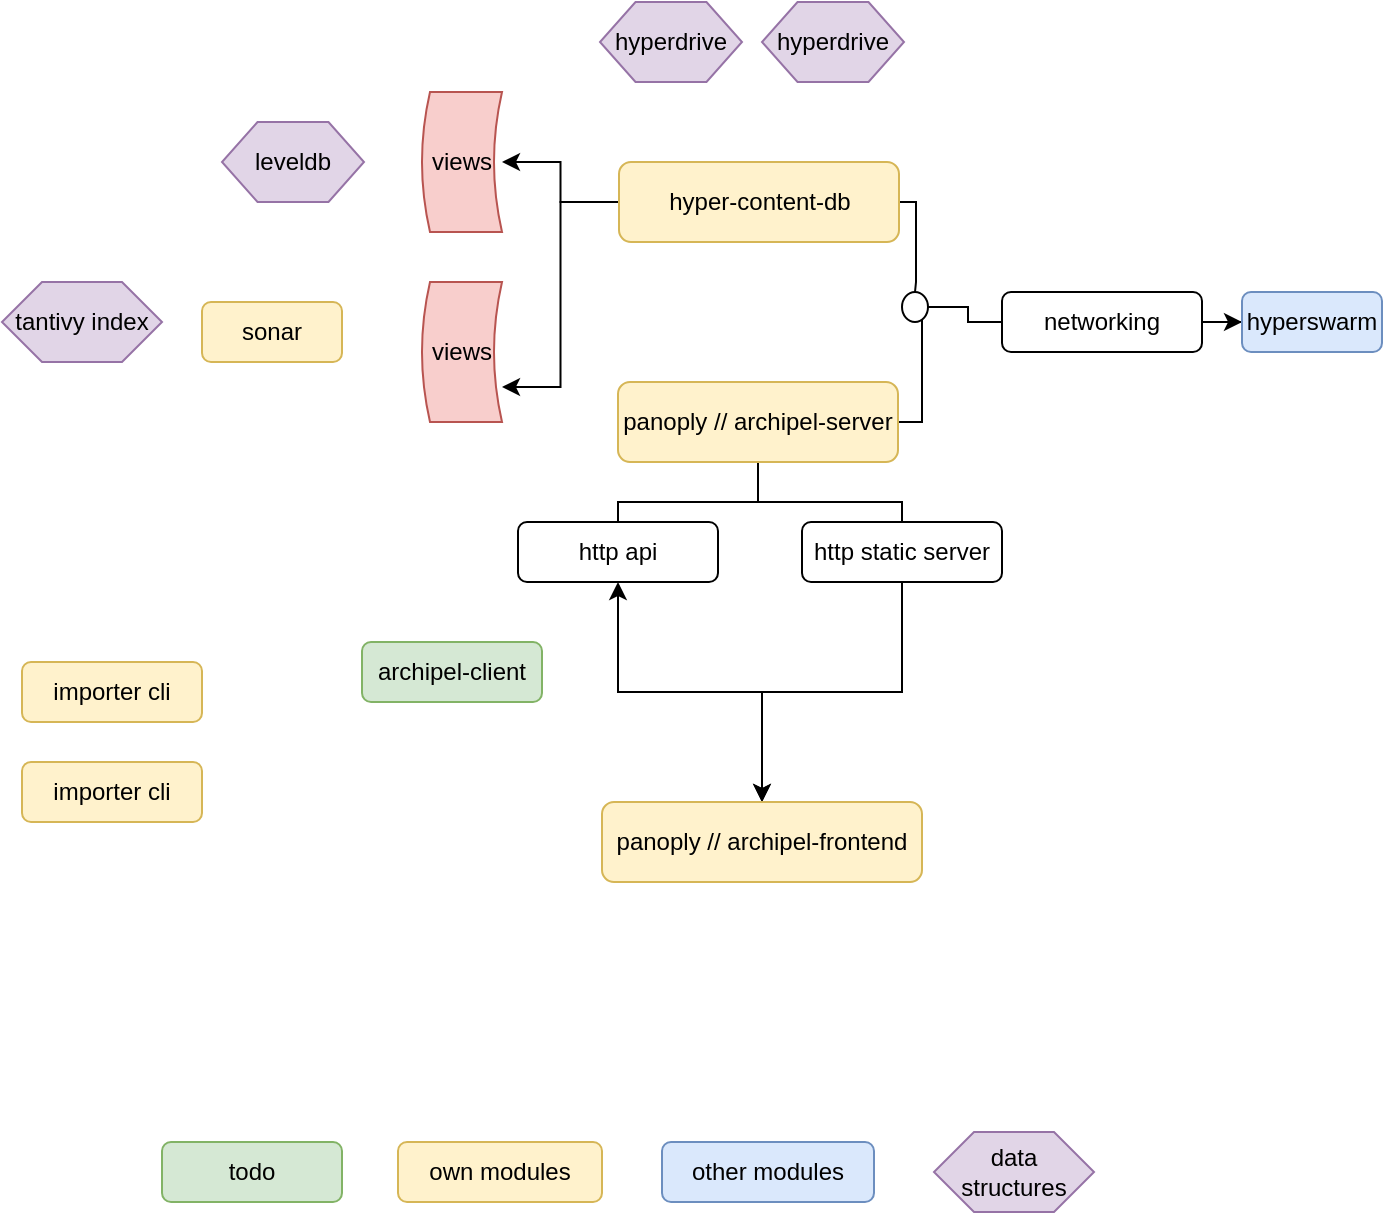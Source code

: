 <mxfile version="12.1.0" type="device" pages="3"><diagram id="LyZIkVX2aOX9mHSbe0mz" name="stack overview"><mxGraphModel dx="1897" dy="947" grid="1" gridSize="10" guides="1" tooltips="1" connect="1" arrows="1" fold="1" page="1" pageScale="1" pageWidth="827" pageHeight="1169" math="0" shadow="0"><root><mxCell id="0"/><mxCell id="1" parent="0"/><mxCell id="BrRFW0T1MFmaTLkrv0Lz-4" value="sonar" style="rounded=1;whiteSpace=wrap;html=1;fillColor=#fff2cc;strokeColor=#d6b656;" parent="1" vertex="1"><mxGeometry x="170" y="290" width="70" height="30" as="geometry"/></mxCell><mxCell id="BrRFW0T1MFmaTLkrv0Lz-18" style="edgeStyle=orthogonalEdgeStyle;rounded=0;orthogonalLoop=1;jettySize=auto;html=1;" parent="1" source="BrRFW0T1MFmaTLkrv0Lz-5" target="BrRFW0T1MFmaTLkrv0Lz-12" edge="1"><mxGeometry relative="1" as="geometry"/></mxCell><mxCell id="BrRFW0T1MFmaTLkrv0Lz-19" style="edgeStyle=orthogonalEdgeStyle;rounded=0;orthogonalLoop=1;jettySize=auto;html=1;entryX=1;entryY=0.75;entryDx=0;entryDy=0;" parent="1" source="BrRFW0T1MFmaTLkrv0Lz-5" target="BrRFW0T1MFmaTLkrv0Lz-15" edge="1"><mxGeometry relative="1" as="geometry"/></mxCell><mxCell id="BrRFW0T1MFmaTLkrv0Lz-25" style="edgeStyle=orthogonalEdgeStyle;rounded=0;orthogonalLoop=1;jettySize=auto;html=1;entryX=0.5;entryY=0;entryDx=0;entryDy=0;endArrow=none;endFill=0;" parent="1" source="BrRFW0T1MFmaTLkrv0Lz-5" target="BrRFW0T1MFmaTLkrv0Lz-23" edge="1"><mxGeometry relative="1" as="geometry"><Array as="points"><mxPoint x="527" y="240"/><mxPoint x="527" y="280"/></Array></mxGeometry></mxCell><mxCell id="BrRFW0T1MFmaTLkrv0Lz-5" value="hyper-content-db" style="rounded=1;whiteSpace=wrap;html=1;fillColor=#fff2cc;strokeColor=#d6b656;" parent="1" vertex="1"><mxGeometry x="378.5" y="220" width="140" height="40" as="geometry"/></mxCell><mxCell id="BrRFW0T1MFmaTLkrv0Lz-12" value="views" style="shape=dataStorage;whiteSpace=wrap;html=1;fillColor=#f8cecc;strokeColor=#b85450;" parent="1" vertex="1"><mxGeometry x="280" y="185" width="40" height="70" as="geometry"/></mxCell><mxCell id="BrRFW0T1MFmaTLkrv0Lz-24" style="edgeStyle=orthogonalEdgeStyle;rounded=0;orthogonalLoop=1;jettySize=auto;html=1;entryX=0;entryY=0.5;entryDx=0;entryDy=0;endArrow=none;endFill=0;" parent="1" source="BrRFW0T1MFmaTLkrv0Lz-13" target="BrRFW0T1MFmaTLkrv0Lz-23" edge="1"><mxGeometry relative="1" as="geometry"><Array as="points"><mxPoint x="530" y="350"/><mxPoint x="530" y="293"/></Array></mxGeometry></mxCell><mxCell id="BrRFW0T1MFmaTLkrv0Lz-35" style="edgeStyle=orthogonalEdgeStyle;rounded=0;orthogonalLoop=1;jettySize=auto;html=1;endArrow=none;endFill=0;" parent="1" source="BrRFW0T1MFmaTLkrv0Lz-13" target="BrRFW0T1MFmaTLkrv0Lz-31" edge="1"><mxGeometry relative="1" as="geometry"/></mxCell><mxCell id="BrRFW0T1MFmaTLkrv0Lz-37" style="edgeStyle=orthogonalEdgeStyle;rounded=0;orthogonalLoop=1;jettySize=auto;html=1;endArrow=none;endFill=0;" parent="1" source="BrRFW0T1MFmaTLkrv0Lz-13" target="BrRFW0T1MFmaTLkrv0Lz-30" edge="1"><mxGeometry relative="1" as="geometry"/></mxCell><mxCell id="BrRFW0T1MFmaTLkrv0Lz-13" value="panoply // archipel-server" style="rounded=1;whiteSpace=wrap;html=1;fillColor=#fff2cc;strokeColor=#d6b656;" parent="1" vertex="1"><mxGeometry x="378" y="330" width="140" height="40" as="geometry"/></mxCell><mxCell id="BrRFW0T1MFmaTLkrv0Lz-15" value="views" style="shape=dataStorage;whiteSpace=wrap;html=1;fillColor=#f8cecc;strokeColor=#b85450;" parent="1" vertex="1"><mxGeometry x="280" y="280" width="40" height="70" as="geometry"/></mxCell><mxCell id="BrRFW0T1MFmaTLkrv0Lz-28" style="edgeStyle=orthogonalEdgeStyle;rounded=0;orthogonalLoop=1;jettySize=auto;html=1;" parent="1" source="BrRFW0T1MFmaTLkrv0Lz-20" target="BrRFW0T1MFmaTLkrv0Lz-21" edge="1"><mxGeometry relative="1" as="geometry"/></mxCell><mxCell id="BrRFW0T1MFmaTLkrv0Lz-20" value="networking" style="rounded=1;whiteSpace=wrap;html=1;" parent="1" vertex="1"><mxGeometry x="570" y="285" width="100" height="30" as="geometry"/></mxCell><mxCell id="BrRFW0T1MFmaTLkrv0Lz-21" value="hyperswarm" style="rounded=1;whiteSpace=wrap;html=1;fillColor=#dae8fc;strokeColor=#6c8ebf;" parent="1" vertex="1"><mxGeometry x="690" y="285" width="70" height="30" as="geometry"/></mxCell><mxCell id="BrRFW0T1MFmaTLkrv0Lz-26" style="edgeStyle=orthogonalEdgeStyle;rounded=0;orthogonalLoop=1;jettySize=auto;html=1;entryX=0;entryY=0.5;entryDx=0;entryDy=0;endArrow=none;endFill=0;" parent="1" source="BrRFW0T1MFmaTLkrv0Lz-23" target="BrRFW0T1MFmaTLkrv0Lz-20" edge="1"><mxGeometry relative="1" as="geometry"/></mxCell><mxCell id="BrRFW0T1MFmaTLkrv0Lz-23" value="" style="ellipse;whiteSpace=wrap;html=1;" parent="1" vertex="1"><mxGeometry x="520" y="285" width="13" height="15" as="geometry"/></mxCell><mxCell id="BrRFW0T1MFmaTLkrv0Lz-38" value="" style="edgeStyle=orthogonalEdgeStyle;rounded=0;orthogonalLoop=1;jettySize=auto;html=1;endArrow=classic;endFill=1;startArrow=classic;startFill=1;" parent="1" source="BrRFW0T1MFmaTLkrv0Lz-30" target="BrRFW0T1MFmaTLkrv0Lz-32" edge="1"><mxGeometry relative="1" as="geometry"/></mxCell><mxCell id="BrRFW0T1MFmaTLkrv0Lz-30" value="http api" style="rounded=1;whiteSpace=wrap;html=1;" parent="1" vertex="1"><mxGeometry x="328" y="400" width="100" height="30" as="geometry"/></mxCell><mxCell id="BrRFW0T1MFmaTLkrv0Lz-39" style="edgeStyle=orthogonalEdgeStyle;rounded=0;orthogonalLoop=1;jettySize=auto;html=1;startArrow=none;startFill=0;endArrow=classic;endFill=1;" parent="1" source="BrRFW0T1MFmaTLkrv0Lz-31" target="BrRFW0T1MFmaTLkrv0Lz-32" edge="1"><mxGeometry relative="1" as="geometry"/></mxCell><mxCell id="BrRFW0T1MFmaTLkrv0Lz-31" value="http static server" style="rounded=1;whiteSpace=wrap;html=1;" parent="1" vertex="1"><mxGeometry x="470" y="400" width="100" height="30" as="geometry"/></mxCell><mxCell id="BrRFW0T1MFmaTLkrv0Lz-32" value="panoply // archipel-frontend" style="rounded=1;whiteSpace=wrap;html=1;fillColor=#fff2cc;strokeColor=#d6b656;" parent="1" vertex="1"><mxGeometry x="370" y="540" width="160" height="40" as="geometry"/></mxCell><mxCell id="BrRFW0T1MFmaTLkrv0Lz-40" value="importer cli" style="rounded=1;whiteSpace=wrap;html=1;fillColor=#fff2cc;strokeColor=#d6b656;" parent="1" vertex="1"><mxGeometry x="80" y="470" width="90" height="30" as="geometry"/></mxCell><mxCell id="BrRFW0T1MFmaTLkrv0Lz-41" value="importer cli" style="rounded=1;whiteSpace=wrap;html=1;fillColor=#fff2cc;strokeColor=#d6b656;" parent="1" vertex="1"><mxGeometry x="80" y="520" width="90" height="30" as="geometry"/></mxCell><mxCell id="BrRFW0T1MFmaTLkrv0Lz-42" value="archipel-client" style="rounded=1;whiteSpace=wrap;html=1;fillColor=#d5e8d4;strokeColor=#82b366;" parent="1" vertex="1"><mxGeometry x="250" y="460" width="90" height="30" as="geometry"/></mxCell><mxCell id="BrRFW0T1MFmaTLkrv0Lz-43" value="todo" style="rounded=1;whiteSpace=wrap;html=1;fillColor=#d5e8d4;strokeColor=#82b366;" parent="1" vertex="1"><mxGeometry x="150" y="710" width="90" height="30" as="geometry"/></mxCell><mxCell id="BrRFW0T1MFmaTLkrv0Lz-44" value="own modules" style="rounded=1;whiteSpace=wrap;html=1;fillColor=#fff2cc;strokeColor=#d6b656;" parent="1" vertex="1"><mxGeometry x="268" y="710" width="102" height="30" as="geometry"/></mxCell><mxCell id="BrRFW0T1MFmaTLkrv0Lz-46" value="hyperdrive" style="shape=hexagon;perimeter=hexagonPerimeter2;whiteSpace=wrap;html=1;fillColor=#e1d5e7;strokeColor=#9673a6;" parent="1" vertex="1"><mxGeometry x="369" y="140" width="71" height="40" as="geometry"/></mxCell><mxCell id="BrRFW0T1MFmaTLkrv0Lz-48" value="hyperdrive" style="shape=hexagon;perimeter=hexagonPerimeter2;whiteSpace=wrap;html=1;fillColor=#e1d5e7;strokeColor=#9673a6;" parent="1" vertex="1"><mxGeometry x="450" y="140" width="71" height="40" as="geometry"/></mxCell><mxCell id="BrRFW0T1MFmaTLkrv0Lz-49" value="leveldb" style="shape=hexagon;perimeter=hexagonPerimeter2;whiteSpace=wrap;html=1;fillColor=#e1d5e7;strokeColor=#9673a6;" parent="1" vertex="1"><mxGeometry x="180" y="200" width="71" height="40" as="geometry"/></mxCell><mxCell id="BrRFW0T1MFmaTLkrv0Lz-50" value="tantivy index" style="shape=hexagon;perimeter=hexagonPerimeter2;whiteSpace=wrap;html=1;fillColor=#e1d5e7;strokeColor=#9673a6;" parent="1" vertex="1"><mxGeometry x="70" y="280" width="80" height="40" as="geometry"/></mxCell><mxCell id="BrRFW0T1MFmaTLkrv0Lz-51" value="data structures" style="shape=hexagon;perimeter=hexagonPerimeter2;whiteSpace=wrap;html=1;fillColor=#e1d5e7;strokeColor=#9673a6;" parent="1" vertex="1"><mxGeometry x="536" y="705" width="80" height="40" as="geometry"/></mxCell><mxCell id="BrRFW0T1MFmaTLkrv0Lz-52" value="other modules" style="rounded=1;whiteSpace=wrap;html=1;fillColor=#dae8fc;strokeColor=#6c8ebf;" parent="1" vertex="1"><mxGeometry x="400" y="710" width="106" height="30" as="geometry"/></mxCell></root></mxGraphModel></diagram><diagram id="cnA5syuYo0d1uhU0JSar" name="bots"><mxGraphModel dx="1897" dy="1010" grid="1" gridSize="10" guides="1" tooltips="1" connect="1" arrows="1" fold="1" page="1" pageScale="1" pageWidth="827" pageHeight="1169" math="0" shadow="0"><root><mxCell id="BJcOlARVHZpzZAdNJk6J-0"/><mxCell id="BJcOlARVHZpzZAdNJk6J-1" parent="BJcOlARVHZpzZAdNJk6J-0"/><mxCell id="QC97Cmk_uKGFO3M2MT5K-0" value="hyperdrive&lt;br&gt;&lt;font color=&quot;#ff3399&quot;&gt;c6&lt;/font&gt;" style="shape=hexagon;perimeter=hexagonPerimeter2;whiteSpace=wrap;html=1;fillColor=#e1d5e7;strokeColor=#9673a6;" parent="BJcOlARVHZpzZAdNJk6J-1" vertex="1"><mxGeometry x="370.5" y="55" width="71" height="40" as="geometry"/></mxCell><mxCell id="QC97Cmk_uKGFO3M2MT5K-1" value="Variante 1" style="text;html=1;resizable=0;points=[];autosize=1;align=left;verticalAlign=top;spacingTop=-4;" parent="BJcOlARVHZpzZAdNJk6J-1" vertex="1"><mxGeometry x="240.5" y="25" width="70" height="20" as="geometry"/></mxCell><mxCell id="QC97Cmk_uKGFO3M2MT5K-32" style="edgeStyle=orthogonalEdgeStyle;rounded=0;orthogonalLoop=1;jettySize=auto;html=1;startArrow=none;startFill=0;endArrow=classic;endFill=1;" parent="BJcOlARVHZpzZAdNJk6J-1" source="QC97Cmk_uKGFO3M2MT5K-4" target="QC97Cmk_uKGFO3M2MT5K-13" edge="1"><mxGeometry relative="1" as="geometry"/></mxCell><mxCell id="QC97Cmk_uKGFO3M2MT5K-4" value="archipel-server" style="rounded=1;whiteSpace=wrap;html=1;" parent="BJcOlARVHZpzZAdNJk6J-1" vertex="1"><mxGeometry x="345.5" y="195" width="130" height="50" as="geometry"/></mxCell><mxCell id="QC97Cmk_uKGFO3M2MT5K-13" value="Island&lt;br&gt;&lt;font color=&quot;#ff0080&quot;&gt;f8&lt;/font&gt;" style="shape=process;whiteSpace=wrap;html=1;backgroundOutline=1;fillColor=#fff2cc;strokeColor=#d6b656;" parent="BJcOlARVHZpzZAdNJk6J-1" vertex="1"><mxGeometry x="353" y="120" width="115" height="40" as="geometry"/></mxCell><mxCell id="QC97Cmk_uKGFO3M2MT5K-17" value="importer" style="rounded=1;whiteSpace=wrap;html=1;" parent="BJcOlARVHZpzZAdNJk6J-1" vertex="1"><mxGeometry x="590.5" y="80" width="130" height="50" as="geometry"/></mxCell><mxCell id="QC97Cmk_uKGFO3M2MT5K-19" style="edgeStyle=orthogonalEdgeStyle;rounded=0;orthogonalLoop=1;jettySize=auto;html=1;startArrow=none;startFill=0;endArrow=classic;endFill=1;" parent="BJcOlARVHZpzZAdNJk6J-1" source="QC97Cmk_uKGFO3M2MT5K-18" target="QC97Cmk_uKGFO3M2MT5K-4" edge="1"><mxGeometry relative="1" as="geometry"/></mxCell><mxCell id="QC97Cmk_uKGFO3M2MT5K-20" value="HTTP" style="text;html=1;resizable=0;points=[];align=center;verticalAlign=middle;labelBackgroundColor=#ffffff;" parent="QC97Cmk_uKGFO3M2MT5K-19" vertex="1" connectable="0"><mxGeometry x="-0.462" y="-1" relative="1" as="geometry"><mxPoint as="offset"/></mxGeometry></mxCell><mxCell id="QC97Cmk_uKGFO3M2MT5K-18" value="archipel-client" style="rounded=1;whiteSpace=wrap;html=1;" parent="BJcOlARVHZpzZAdNJk6J-1" vertex="1"><mxGeometry x="590.5" y="145" width="130" height="50" as="geometry"/></mxCell><mxCell id="QC97Cmk_uKGFO3M2MT5K-21" value="hyperdrive&lt;br&gt;&lt;font color=&quot;#ff3399&quot;&gt;c6&lt;/font&gt;" style="shape=hexagon;perimeter=hexagonPerimeter2;whiteSpace=wrap;html=1;fillColor=#e1d5e7;strokeColor=#9673a6;" parent="BJcOlARVHZpzZAdNJk6J-1" vertex="1"><mxGeometry x="380.5" y="335" width="71" height="40" as="geometry"/></mxCell><mxCell id="QC97Cmk_uKGFO3M2MT5K-22" value="Variante 2" style="text;html=1;resizable=0;points=[];autosize=1;align=left;verticalAlign=top;spacingTop=-4;" parent="BJcOlARVHZpzZAdNJk6J-1" vertex="1"><mxGeometry x="250.5" y="305" width="70" height="20" as="geometry"/></mxCell><mxCell id="QC97Cmk_uKGFO3M2MT5K-33" style="edgeStyle=orthogonalEdgeStyle;rounded=0;orthogonalLoop=1;jettySize=auto;html=1;startArrow=none;startFill=0;endArrow=classic;endFill=1;" parent="BJcOlARVHZpzZAdNJk6J-1" source="QC97Cmk_uKGFO3M2MT5K-23" target="QC97Cmk_uKGFO3M2MT5K-24" edge="1"><mxGeometry relative="1" as="geometry"/></mxCell><mxCell id="QC97Cmk_uKGFO3M2MT5K-23" value="archipel-server" style="rounded=1;whiteSpace=wrap;html=1;" parent="BJcOlARVHZpzZAdNJk6J-1" vertex="1"><mxGeometry x="355.5" y="475" width="130" height="50" as="geometry"/></mxCell><mxCell id="QC97Cmk_uKGFO3M2MT5K-24" value="Island&lt;br&gt;&lt;font color=&quot;#ff0080&quot;&gt;f8&lt;/font&gt;" style="shape=process;whiteSpace=wrap;html=1;backgroundOutline=1;fillColor=#fff2cc;strokeColor=#d6b656;" parent="BJcOlARVHZpzZAdNJk6J-1" vertex="1"><mxGeometry x="363" y="400" width="115" height="40" as="geometry"/></mxCell><mxCell id="QC97Cmk_uKGFO3M2MT5K-29" style="edgeStyle=orthogonalEdgeStyle;rounded=0;orthogonalLoop=1;jettySize=auto;html=1;startArrow=none;startFill=0;endArrow=classic;endFill=1;" parent="BJcOlARVHZpzZAdNJk6J-1" source="QC97Cmk_uKGFO3M2MT5K-25" target="QC97Cmk_uKGFO3M2MT5K-23" edge="1"><mxGeometry relative="1" as="geometry"/></mxCell><mxCell id="QC97Cmk_uKGFO3M2MT5K-30" value="JS module" style="text;html=1;resizable=0;points=[];align=center;verticalAlign=middle;labelBackgroundColor=#ffffff;" parent="QC97Cmk_uKGFO3M2MT5K-29" vertex="1" connectable="0"><mxGeometry x="-0.447" y="15" relative="1" as="geometry"><mxPoint x="-16" y="14" as="offset"/></mxGeometry></mxCell><mxCell id="QC97Cmk_uKGFO3M2MT5K-25" value="importer" style="rounded=1;whiteSpace=wrap;html=1;" parent="BJcOlARVHZpzZAdNJk6J-1" vertex="1"><mxGeometry x="605.5" y="435" width="100" height="40" as="geometry"/></mxCell><mxCell id="QC97Cmk_uKGFO3M2MT5K-35" value="Variante 3" style="text;html=1;resizable=0;points=[];autosize=1;align=left;verticalAlign=top;spacingTop=-4;" parent="BJcOlARVHZpzZAdNJk6J-1" vertex="1"><mxGeometry x="248" y="595" width="70" height="20" as="geometry"/></mxCell><mxCell id="QC97Cmk_uKGFO3M2MT5K-36" style="edgeStyle=orthogonalEdgeStyle;rounded=0;orthogonalLoop=1;jettySize=auto;html=1;startArrow=none;startFill=0;endArrow=classic;endFill=1;" parent="BJcOlARVHZpzZAdNJk6J-1" source="QC97Cmk_uKGFO3M2MT5K-37" target="QC97Cmk_uKGFO3M2MT5K-38" edge="1"><mxGeometry relative="1" as="geometry"/></mxCell><mxCell id="QC97Cmk_uKGFO3M2MT5K-37" value="archipel-server" style="rounded=1;whiteSpace=wrap;html=1;" parent="BJcOlARVHZpzZAdNJk6J-1" vertex="1"><mxGeometry x="348" y="805" width="130" height="50" as="geometry"/></mxCell><mxCell id="QC97Cmk_uKGFO3M2MT5K-38" value="Island&lt;br&gt;&lt;font color=&quot;#ff0080&quot;&gt;f8&lt;/font&gt;" style="shape=process;whiteSpace=wrap;html=1;backgroundOutline=1;fillColor=#fff2cc;strokeColor=#d6b656;" parent="BJcOlARVHZpzZAdNJk6J-1" vertex="1"><mxGeometry x="355.5" y="730" width="115" height="40" as="geometry"/></mxCell><mxCell id="QC97Cmk_uKGFO3M2MT5K-42" value="hyperdrive&lt;br&gt;&lt;font color=&quot;#ff3399&quot;&gt;c6&lt;/font&gt;" style="shape=hexagon;perimeter=hexagonPerimeter2;whiteSpace=wrap;html=1;fillColor=#e1d5e7;strokeColor=#9673a6;" parent="BJcOlARVHZpzZAdNJk6J-1" vertex="1"><mxGeometry x="709" y="665" width="71" height="40" as="geometry"/></mxCell><mxCell id="QC97Cmk_uKGFO3M2MT5K-43" style="edgeStyle=orthogonalEdgeStyle;rounded=0;orthogonalLoop=1;jettySize=auto;html=1;startArrow=none;startFill=0;endArrow=classic;endFill=1;" parent="BJcOlARVHZpzZAdNJk6J-1" source="QC97Cmk_uKGFO3M2MT5K-44" target="QC97Cmk_uKGFO3M2MT5K-45" edge="1"><mxGeometry relative="1" as="geometry"/></mxCell><mxCell id="QC97Cmk_uKGFO3M2MT5K-44" value="archipel-server&lt;br&gt;(archipel-core ?)" style="rounded=1;whiteSpace=wrap;html=1;" parent="BJcOlARVHZpzZAdNJk6J-1" vertex="1"><mxGeometry x="720.5" y="805" width="130" height="50" as="geometry"/></mxCell><mxCell id="QC97Cmk_uKGFO3M2MT5K-45" value="Island&lt;br&gt;&lt;font color=&quot;#ff0080&quot;&gt;f8&lt;/font&gt;" style="shape=process;whiteSpace=wrap;html=1;backgroundOutline=1;fillColor=#fff2cc;strokeColor=#d6b656;" parent="BJcOlARVHZpzZAdNJk6J-1" vertex="1"><mxGeometry x="728" y="730" width="115" height="40" as="geometry"/></mxCell><mxCell id="QC97Cmk_uKGFO3M2MT5K-47" style="edgeStyle=orthogonalEdgeStyle;rounded=0;orthogonalLoop=1;jettySize=auto;html=1;startArrow=none;startFill=0;endArrow=classic;endFill=1;" parent="BJcOlARVHZpzZAdNJk6J-1" source="QC97Cmk_uKGFO3M2MT5K-46" target="QC97Cmk_uKGFO3M2MT5K-44" edge="1"><mxGeometry relative="1" as="geometry"/></mxCell><mxCell id="QC97Cmk_uKGFO3M2MT5K-48" value="JS Module" style="text;html=1;resizable=0;points=[];align=center;verticalAlign=middle;labelBackgroundColor=#ffffff;" parent="QC97Cmk_uKGFO3M2MT5K-47" vertex="1" connectable="0"><mxGeometry x="-0.401" y="1" relative="1" as="geometry"><mxPoint as="offset"/></mxGeometry></mxCell><mxCell id="QC97Cmk_uKGFO3M2MT5K-46" value="importer" style="rounded=1;whiteSpace=wrap;html=1;" parent="BJcOlARVHZpzZAdNJk6J-1" vertex="1"><mxGeometry x="937.5" y="785" width="100" height="40" as="geometry"/></mxCell><mxCell id="QC97Cmk_uKGFO3M2MT5K-49" value="hyperdrive&lt;br&gt;&lt;font color=&quot;#ff3399&quot;&gt;a5&lt;/font&gt;" style="shape=hexagon;perimeter=hexagonPerimeter2;whiteSpace=wrap;html=1;fillColor=#e1d5e7;strokeColor=#9673a6;" parent="BJcOlARVHZpzZAdNJk6J-1" vertex="1"><mxGeometry x="803.5" y="665" width="71" height="40" as="geometry"/></mxCell><mxCell id="QC97Cmk_uKGFO3M2MT5K-50" value="hyperdrive&lt;br&gt;&lt;font color=&quot;#ff3399&quot;&gt;c6&lt;/font&gt;" style="shape=hexagon;perimeter=hexagonPerimeter2;whiteSpace=wrap;html=1;fillColor=#e1d5e7;strokeColor=#9673a6;" parent="BJcOlARVHZpzZAdNJk6J-1" vertex="1"><mxGeometry x="338" y="665" width="71" height="40" as="geometry"/></mxCell><mxCell id="QC97Cmk_uKGFO3M2MT5K-51" value="hyperdrive&lt;br&gt;&lt;font color=&quot;#ff3399&quot;&gt;a5&lt;/font&gt;" style="shape=hexagon;perimeter=hexagonPerimeter2;whiteSpace=wrap;html=1;fillColor=#e1d5e7;strokeColor=#9673a6;" parent="BJcOlARVHZpzZAdNJk6J-1" vertex="1"><mxGeometry x="432.5" y="665" width="71" height="40" as="geometry"/></mxCell><mxCell id="QC97Cmk_uKGFO3M2MT5K-54" value="" style="shape=image;html=1;verticalAlign=top;verticalLabelPosition=bottom;labelBackgroundColor=#ffffff;imageAspect=0;aspect=fixed;image=https://cdn4.iconfinder.com/data/icons/keynote-and-powerpoint-icons/256/Plus-128.png" parent="BJcOlARVHZpzZAdNJk6J-1" vertex="1"><mxGeometry x="365.5" y="645" width="16" height="16" as="geometry"/></mxCell><mxCell id="QC97Cmk_uKGFO3M2MT5K-55" value="" style="shape=image;html=1;verticalAlign=top;verticalLabelPosition=bottom;labelBackgroundColor=#ffffff;imageAspect=0;aspect=fixed;image=https://cdn4.iconfinder.com/data/icons/keynote-and-powerpoint-icons/256/Plus-128.png" parent="BJcOlARVHZpzZAdNJk6J-1" vertex="1"><mxGeometry x="827" y="645" width="16" height="16" as="geometry"/></mxCell><mxCell id="QC97Cmk_uKGFO3M2MT5K-56" value="" style="shape=image;html=1;verticalAlign=top;verticalLabelPosition=bottom;labelBackgroundColor=#ffffff;imageAspect=0;aspect=fixed;image=https://cdn4.iconfinder.com/data/icons/keynote-and-powerpoint-icons/256/Plus-128.png" parent="BJcOlARVHZpzZAdNJk6J-1" vertex="1"><mxGeometry x="404.5" y="314.857" width="16" height="16" as="geometry"/></mxCell><mxCell id="QC97Cmk_uKGFO3M2MT5K-57" value="" style="shape=image;html=1;verticalAlign=top;verticalLabelPosition=bottom;labelBackgroundColor=#ffffff;imageAspect=0;aspect=fixed;image=https://cdn4.iconfinder.com/data/icons/keynote-and-powerpoint-icons/256/Plus-128.png" parent="BJcOlARVHZpzZAdNJk6J-1" vertex="1"><mxGeometry x="398" y="26.857" width="16" height="16" as="geometry"/></mxCell><mxCell id="QC97Cmk_uKGFO3M2MT5K-58" value="archipel-frontend" style="rounded=1;whiteSpace=wrap;html=1;" parent="BJcOlARVHZpzZAdNJk6J-1" vertex="1"><mxGeometry x="145.5" y="155" width="130" height="50" as="geometry"/></mxCell><mxCell id="QC97Cmk_uKGFO3M2MT5K-59" value="importer" style="rounded=1;whiteSpace=wrap;html=1;" parent="BJcOlARVHZpzZAdNJk6J-1" vertex="1"><mxGeometry x="995" y="912.857" width="130" height="50" as="geometry"/></mxCell><mxCell id="QC97Cmk_uKGFO3M2MT5K-60" style="edgeStyle=orthogonalEdgeStyle;rounded=0;orthogonalLoop=1;jettySize=auto;html=1;startArrow=none;startFill=0;endArrow=classic;endFill=1;" parent="BJcOlARVHZpzZAdNJk6J-1" source="QC97Cmk_uKGFO3M2MT5K-62" target="QC97Cmk_uKGFO3M2MT5K-44" edge="1"><mxGeometry relative="1" as="geometry"><mxPoint x="880" y="1053" as="targetPoint"/></mxGeometry></mxCell><mxCell id="QC97Cmk_uKGFO3M2MT5K-61" value="HTTP" style="text;html=1;resizable=0;points=[];align=center;verticalAlign=middle;labelBackgroundColor=#ffffff;" parent="QC97Cmk_uKGFO3M2MT5K-60" vertex="1" connectable="0"><mxGeometry x="-0.462" y="-1" relative="1" as="geometry"><mxPoint as="offset"/></mxGeometry></mxCell><mxCell id="QC97Cmk_uKGFO3M2MT5K-62" value="archipel-client" style="rounded=1;whiteSpace=wrap;html=1;" parent="BJcOlARVHZpzZAdNJk6J-1" vertex="1"><mxGeometry x="995" y="977.857" width="130" height="50" as="geometry"/></mxCell></root></mxGraphModel></diagram><diagram id="PGs4Qv9guEamX2kZSqyN" name="data model"><mxGraphModel dx="1897" dy="1010" grid="1" gridSize="10" guides="1" tooltips="1" connect="1" arrows="1" fold="1" page="1" pageScale="1" pageWidth="827" pageHeight="1169" math="0" shadow="0"><root><mxCell id="3HMsBgluOJ743pcL7jr0-0"/><mxCell id="3HMsBgluOJ743pcL7jr0-1" parent="3HMsBgluOJ743pcL7jr0-0"/><mxCell id="ue_BePrOVViGTIbbGO5E-0" value="Resource" style="rounded=0;whiteSpace=wrap;html=1;" parent="3HMsBgluOJ743pcL7jr0-1" vertex="1"><mxGeometry x="240" y="210" width="120" height="60" as="geometry"/></mxCell><mxCell id="ue_BePrOVViGTIbbGO5E-1" value="Entity" style="rounded=0;whiteSpace=wrap;html=1;" parent="3HMsBgluOJ743pcL7jr0-1" vertex="1"><mxGeometry x="240" y="360" width="120" height="60" as="geometry"/></mxCell></root></mxGraphModel></diagram></mxfile>
